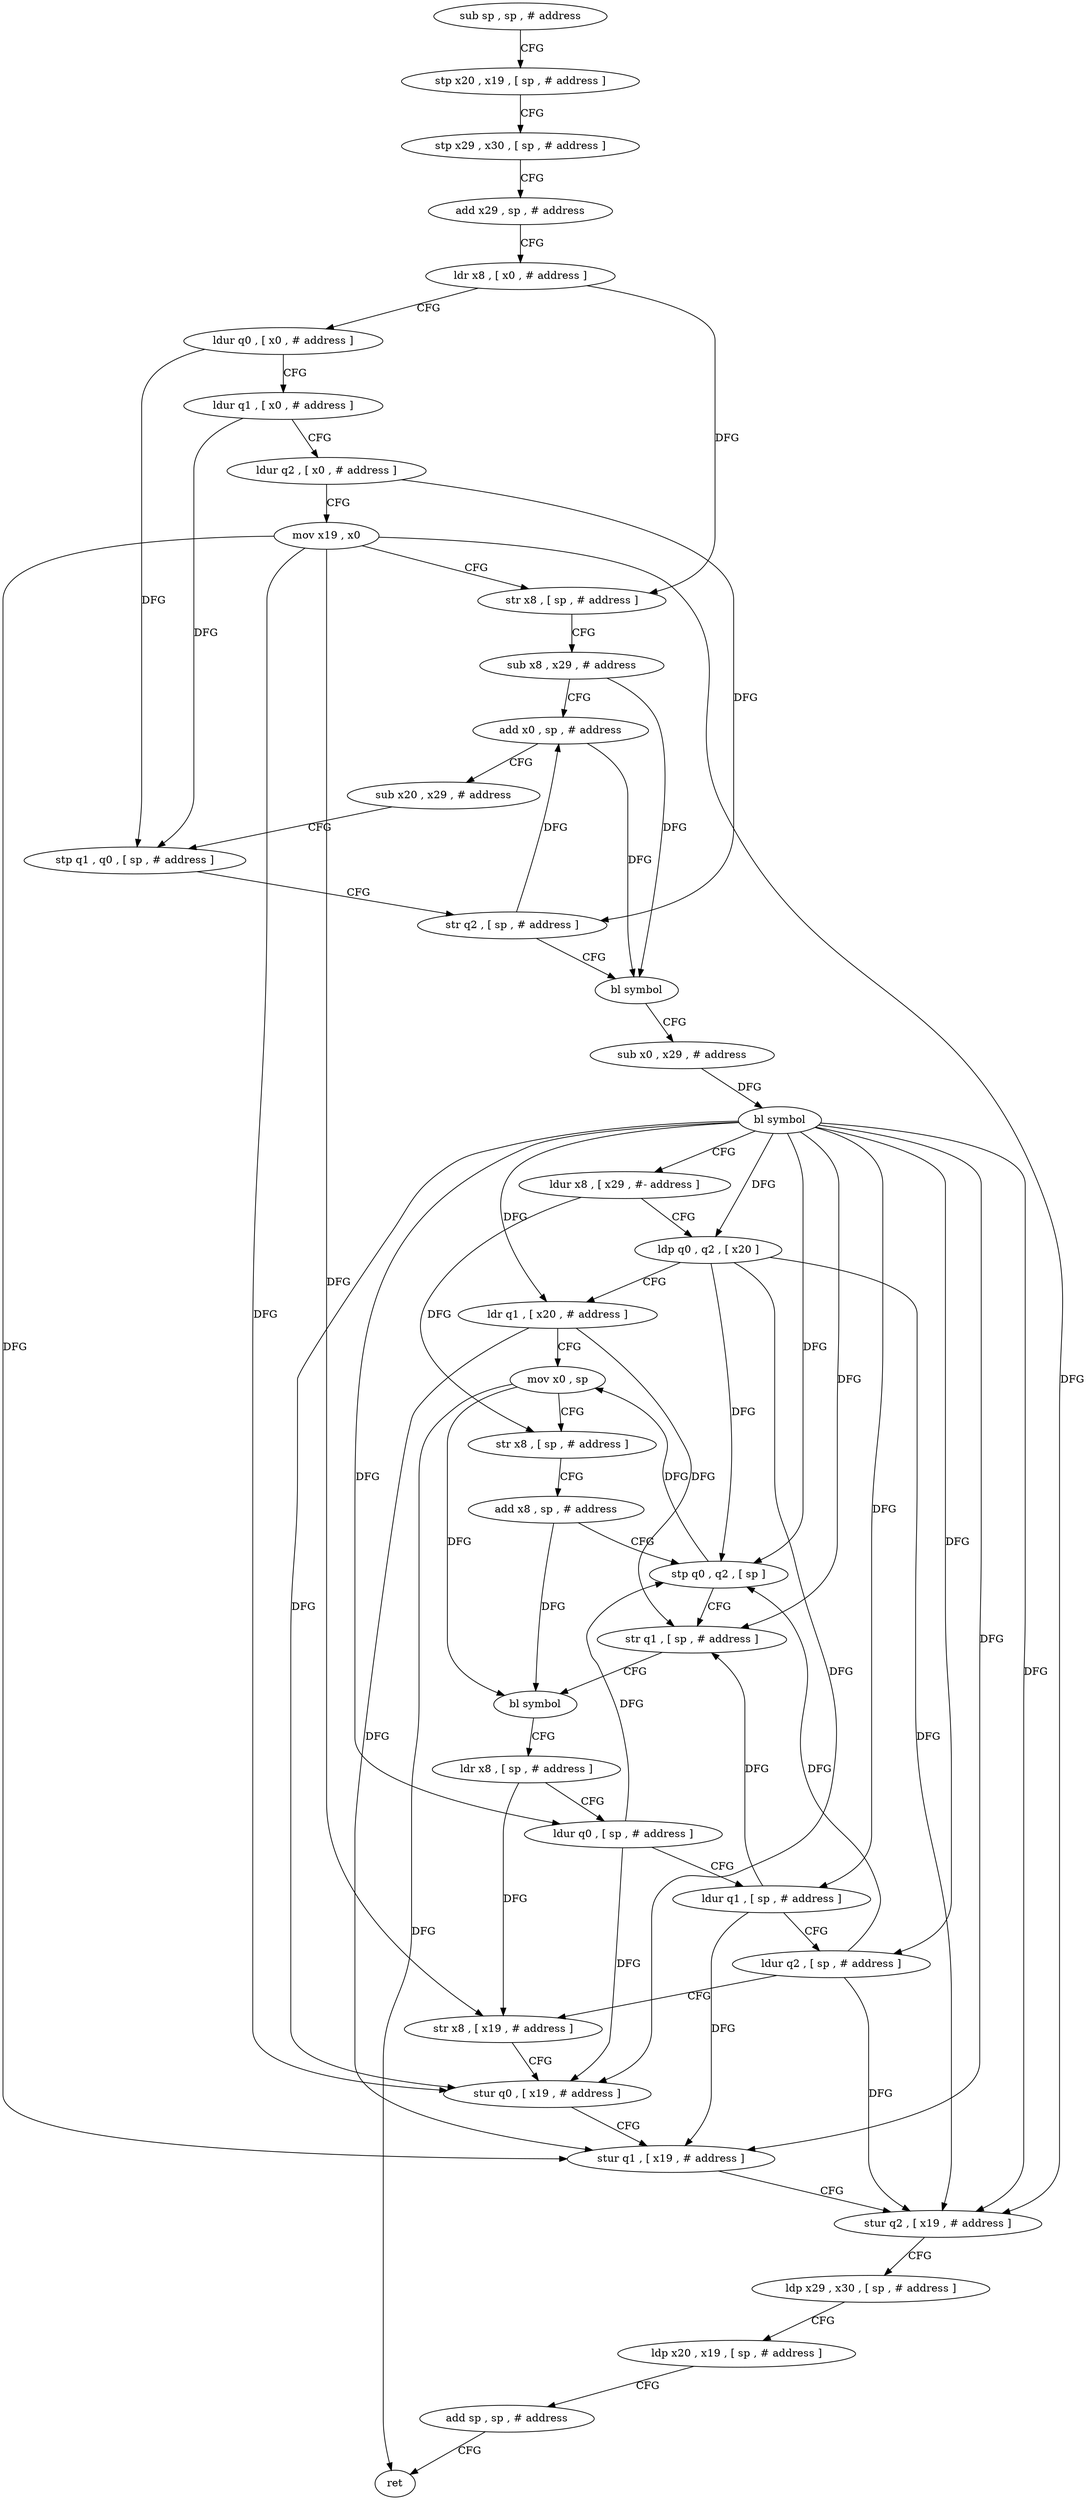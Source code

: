digraph "func" {
"72408" [label = "sub sp , sp , # address" ]
"72412" [label = "stp x20 , x19 , [ sp , # address ]" ]
"72416" [label = "stp x29 , x30 , [ sp , # address ]" ]
"72420" [label = "add x29 , sp , # address" ]
"72424" [label = "ldr x8 , [ x0 , # address ]" ]
"72428" [label = "ldur q0 , [ x0 , # address ]" ]
"72432" [label = "ldur q1 , [ x0 , # address ]" ]
"72436" [label = "ldur q2 , [ x0 , # address ]" ]
"72440" [label = "mov x19 , x0" ]
"72444" [label = "str x8 , [ sp , # address ]" ]
"72448" [label = "sub x8 , x29 , # address" ]
"72452" [label = "add x0 , sp , # address" ]
"72456" [label = "sub x20 , x29 , # address" ]
"72460" [label = "stp q1 , q0 , [ sp , # address ]" ]
"72464" [label = "str q2 , [ sp , # address ]" ]
"72468" [label = "bl symbol" ]
"72472" [label = "sub x0 , x29 , # address" ]
"72476" [label = "bl symbol" ]
"72480" [label = "ldur x8 , [ x29 , #- address ]" ]
"72484" [label = "ldp q0 , q2 , [ x20 ]" ]
"72488" [label = "ldr q1 , [ x20 , # address ]" ]
"72492" [label = "mov x0 , sp" ]
"72496" [label = "str x8 , [ sp , # address ]" ]
"72500" [label = "add x8 , sp , # address" ]
"72504" [label = "stp q0 , q2 , [ sp ]" ]
"72508" [label = "str q1 , [ sp , # address ]" ]
"72512" [label = "bl symbol" ]
"72516" [label = "ldr x8 , [ sp , # address ]" ]
"72520" [label = "ldur q0 , [ sp , # address ]" ]
"72524" [label = "ldur q1 , [ sp , # address ]" ]
"72528" [label = "ldur q2 , [ sp , # address ]" ]
"72532" [label = "str x8 , [ x19 , # address ]" ]
"72536" [label = "stur q0 , [ x19 , # address ]" ]
"72540" [label = "stur q1 , [ x19 , # address ]" ]
"72544" [label = "stur q2 , [ x19 , # address ]" ]
"72548" [label = "ldp x29 , x30 , [ sp , # address ]" ]
"72552" [label = "ldp x20 , x19 , [ sp , # address ]" ]
"72556" [label = "add sp , sp , # address" ]
"72560" [label = "ret" ]
"72408" -> "72412" [ label = "CFG" ]
"72412" -> "72416" [ label = "CFG" ]
"72416" -> "72420" [ label = "CFG" ]
"72420" -> "72424" [ label = "CFG" ]
"72424" -> "72428" [ label = "CFG" ]
"72424" -> "72444" [ label = "DFG" ]
"72428" -> "72432" [ label = "CFG" ]
"72428" -> "72460" [ label = "DFG" ]
"72432" -> "72436" [ label = "CFG" ]
"72432" -> "72460" [ label = "DFG" ]
"72436" -> "72440" [ label = "CFG" ]
"72436" -> "72464" [ label = "DFG" ]
"72440" -> "72444" [ label = "CFG" ]
"72440" -> "72532" [ label = "DFG" ]
"72440" -> "72536" [ label = "DFG" ]
"72440" -> "72540" [ label = "DFG" ]
"72440" -> "72544" [ label = "DFG" ]
"72444" -> "72448" [ label = "CFG" ]
"72448" -> "72452" [ label = "CFG" ]
"72448" -> "72468" [ label = "DFG" ]
"72452" -> "72456" [ label = "CFG" ]
"72452" -> "72468" [ label = "DFG" ]
"72456" -> "72460" [ label = "CFG" ]
"72460" -> "72464" [ label = "CFG" ]
"72464" -> "72468" [ label = "CFG" ]
"72464" -> "72452" [ label = "DFG" ]
"72468" -> "72472" [ label = "CFG" ]
"72472" -> "72476" [ label = "DFG" ]
"72476" -> "72480" [ label = "CFG" ]
"72476" -> "72484" [ label = "DFG" ]
"72476" -> "72504" [ label = "DFG" ]
"72476" -> "72520" [ label = "DFG" ]
"72476" -> "72536" [ label = "DFG" ]
"72476" -> "72488" [ label = "DFG" ]
"72476" -> "72508" [ label = "DFG" ]
"72476" -> "72524" [ label = "DFG" ]
"72476" -> "72540" [ label = "DFG" ]
"72476" -> "72528" [ label = "DFG" ]
"72476" -> "72544" [ label = "DFG" ]
"72480" -> "72484" [ label = "CFG" ]
"72480" -> "72496" [ label = "DFG" ]
"72484" -> "72488" [ label = "CFG" ]
"72484" -> "72504" [ label = "DFG" ]
"72484" -> "72536" [ label = "DFG" ]
"72484" -> "72544" [ label = "DFG" ]
"72488" -> "72492" [ label = "CFG" ]
"72488" -> "72508" [ label = "DFG" ]
"72488" -> "72540" [ label = "DFG" ]
"72492" -> "72496" [ label = "CFG" ]
"72492" -> "72512" [ label = "DFG" ]
"72492" -> "72560" [ label = "DFG" ]
"72496" -> "72500" [ label = "CFG" ]
"72500" -> "72504" [ label = "CFG" ]
"72500" -> "72512" [ label = "DFG" ]
"72504" -> "72508" [ label = "CFG" ]
"72504" -> "72492" [ label = "DFG" ]
"72508" -> "72512" [ label = "CFG" ]
"72512" -> "72516" [ label = "CFG" ]
"72516" -> "72520" [ label = "CFG" ]
"72516" -> "72532" [ label = "DFG" ]
"72520" -> "72524" [ label = "CFG" ]
"72520" -> "72504" [ label = "DFG" ]
"72520" -> "72536" [ label = "DFG" ]
"72524" -> "72528" [ label = "CFG" ]
"72524" -> "72508" [ label = "DFG" ]
"72524" -> "72540" [ label = "DFG" ]
"72528" -> "72532" [ label = "CFG" ]
"72528" -> "72504" [ label = "DFG" ]
"72528" -> "72544" [ label = "DFG" ]
"72532" -> "72536" [ label = "CFG" ]
"72536" -> "72540" [ label = "CFG" ]
"72540" -> "72544" [ label = "CFG" ]
"72544" -> "72548" [ label = "CFG" ]
"72548" -> "72552" [ label = "CFG" ]
"72552" -> "72556" [ label = "CFG" ]
"72556" -> "72560" [ label = "CFG" ]
}
